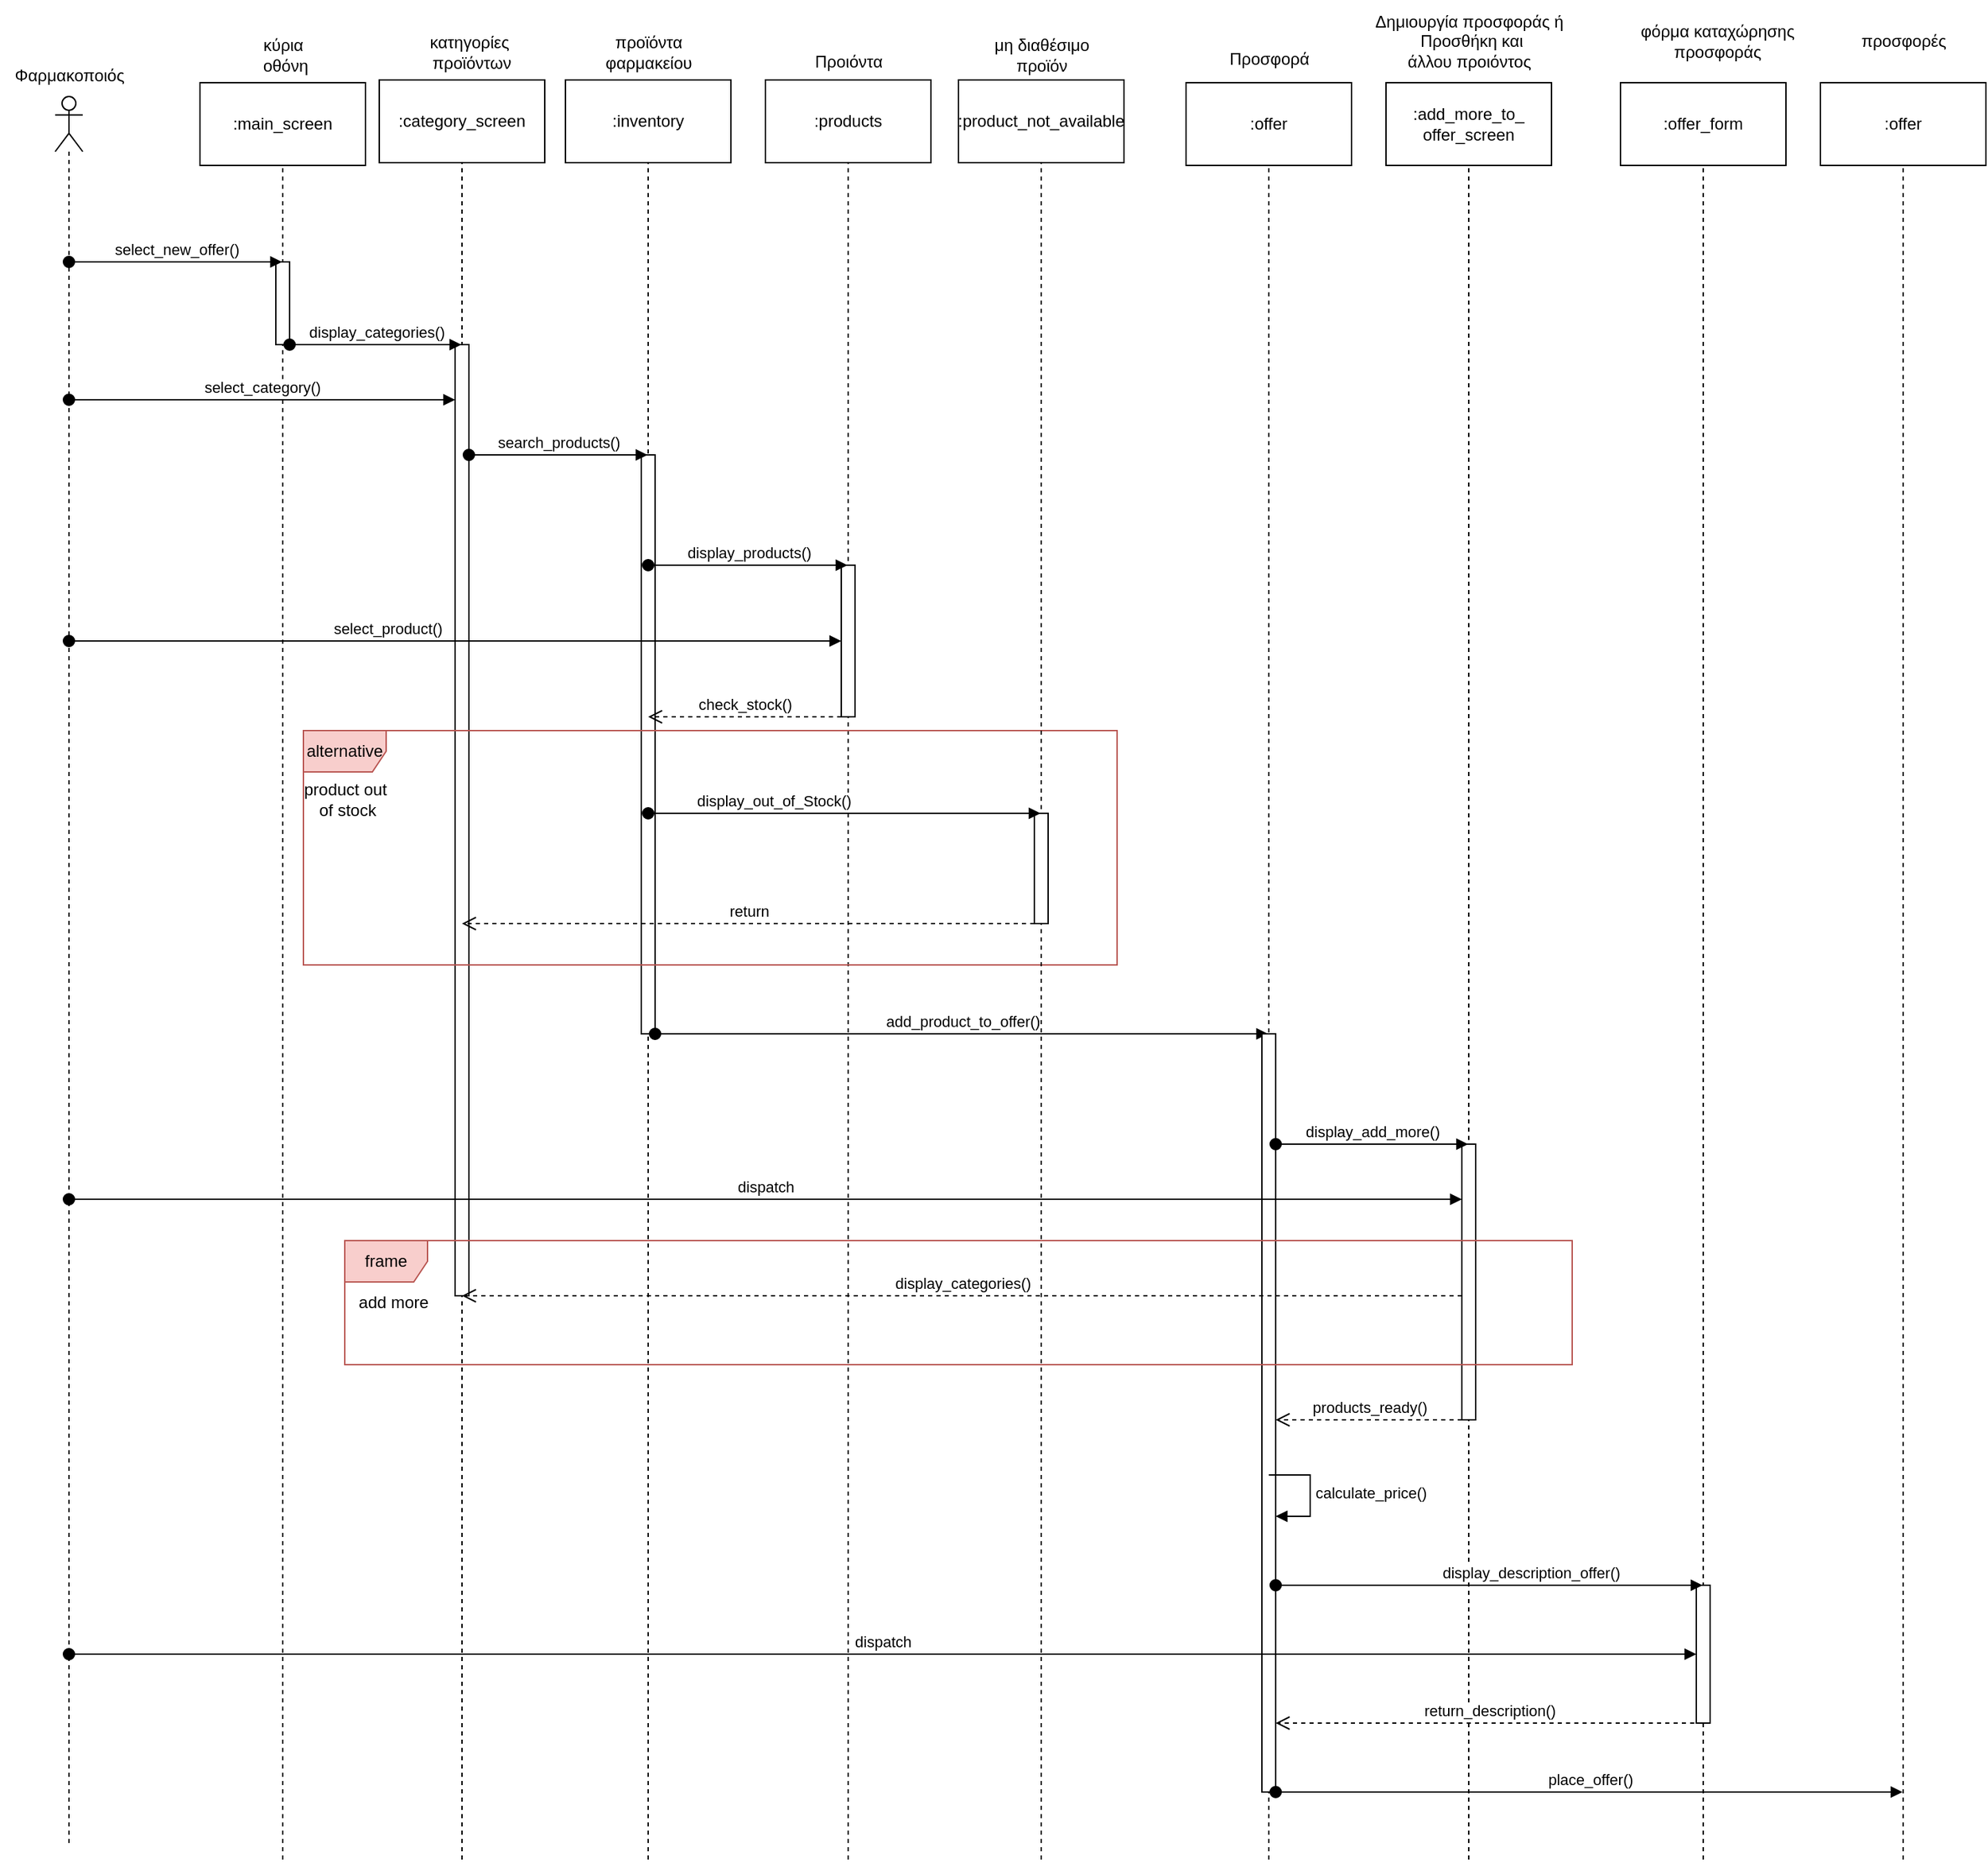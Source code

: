 <mxfile version="21.2.8" type="device">
  <diagram name="Page-1" id="UetV7NDDGQFEk20XIY2t">
    <mxGraphModel dx="1276" dy="606" grid="1" gridSize="10" guides="1" tooltips="1" connect="1" arrows="1" fold="1" page="1" pageScale="1" pageWidth="850" pageHeight="1100" math="0" shadow="0">
      <root>
        <mxCell id="0" />
        <mxCell id="1" parent="0" />
        <mxCell id="FWXQfIL61U-VRAvymecJ-1" value="" style="shape=umlLifeline;perimeter=lifelinePerimeter;whiteSpace=wrap;html=1;container=1;dropTarget=0;collapsible=0;recursiveResize=0;outlineConnect=0;portConstraint=eastwest;newEdgeStyle={&quot;edgeStyle&quot;:&quot;elbowEdgeStyle&quot;,&quot;elbow&quot;:&quot;vertical&quot;,&quot;curved&quot;:0,&quot;rounded&quot;:0};participant=umlActor;" parent="1" vertex="1">
          <mxGeometry x="100" y="80" width="20" height="1270" as="geometry" />
        </mxCell>
        <mxCell id="FWXQfIL61U-VRAvymecJ-2" value="Φαρμακοποιός" style="text;html=1;align=center;verticalAlign=middle;resizable=0;points=[];autosize=1;strokeColor=none;fillColor=none;" parent="1" vertex="1">
          <mxGeometry x="60" y="50" width="100" height="30" as="geometry" />
        </mxCell>
        <mxCell id="FWXQfIL61U-VRAvymecJ-3" value="" style="shape=umlLifeline;perimeter=lifelinePerimeter;whiteSpace=wrap;html=1;container=1;dropTarget=0;collapsible=0;recursiveResize=0;outlineConnect=0;portConstraint=eastwest;newEdgeStyle={&quot;edgeStyle&quot;:&quot;elbowEdgeStyle&quot;,&quot;elbow&quot;:&quot;vertical&quot;,&quot;curved&quot;:0,&quot;rounded&quot;:0};participant=umlBoundary;" parent="1" vertex="1">
          <mxGeometry x="240" y="80" width="50" height="1280" as="geometry" />
        </mxCell>
        <mxCell id="FWXQfIL61U-VRAvymecJ-6" value="" style="html=1;points=[];perimeter=orthogonalPerimeter;outlineConnect=0;targetShapes=umlLifeline;portConstraint=eastwest;newEdgeStyle={&quot;edgeStyle&quot;:&quot;elbowEdgeStyle&quot;,&quot;elbow&quot;:&quot;vertical&quot;,&quot;curved&quot;:0,&quot;rounded&quot;:0};" parent="FWXQfIL61U-VRAvymecJ-3" vertex="1">
          <mxGeometry x="20" y="120" width="10" height="60" as="geometry" />
        </mxCell>
        <mxCell id="FWXQfIL61U-VRAvymecJ-4" value="κύρια&lt;br&gt;&amp;nbsp;οθόνη" style="text;html=1;align=center;verticalAlign=middle;resizable=0;points=[];autosize=1;strokeColor=none;fillColor=none;" parent="1" vertex="1">
          <mxGeometry x="235" y="30" width="60" height="40" as="geometry" />
        </mxCell>
        <mxCell id="FWXQfIL61U-VRAvymecJ-5" value="select_new_offer()" style="html=1;verticalAlign=bottom;startArrow=oval;startFill=1;endArrow=block;startSize=8;edgeStyle=elbowEdgeStyle;elbow=vertical;curved=0;rounded=0;" parent="1" source="FWXQfIL61U-VRAvymecJ-1" target="FWXQfIL61U-VRAvymecJ-3" edge="1">
          <mxGeometry width="60" relative="1" as="geometry">
            <mxPoint x="240" y="310" as="sourcePoint" />
            <mxPoint x="250" y="310" as="targetPoint" />
            <Array as="points">
              <mxPoint x="230" y="200" />
              <mxPoint x="240" y="210" />
            </Array>
          </mxGeometry>
        </mxCell>
        <mxCell id="FWXQfIL61U-VRAvymecJ-7" value="" style="shape=umlLifeline;perimeter=lifelinePerimeter;whiteSpace=wrap;html=1;container=1;dropTarget=0;collapsible=0;recursiveResize=0;outlineConnect=0;portConstraint=eastwest;newEdgeStyle={&quot;edgeStyle&quot;:&quot;elbowEdgeStyle&quot;,&quot;elbow&quot;:&quot;vertical&quot;,&quot;curved&quot;:0,&quot;rounded&quot;:0};participant=umlBoundary;" parent="1" vertex="1">
          <mxGeometry x="370" y="80" width="50" height="1280" as="geometry" />
        </mxCell>
        <mxCell id="FWXQfIL61U-VRAvymecJ-10" value="" style="html=1;points=[];perimeter=orthogonalPerimeter;outlineConnect=0;targetShapes=umlLifeline;portConstraint=eastwest;newEdgeStyle={&quot;edgeStyle&quot;:&quot;elbowEdgeStyle&quot;,&quot;elbow&quot;:&quot;vertical&quot;,&quot;curved&quot;:0,&quot;rounded&quot;:0};" parent="FWXQfIL61U-VRAvymecJ-7" vertex="1">
          <mxGeometry x="20" y="180" width="10" height="690" as="geometry" />
        </mxCell>
        <mxCell id="FWXQfIL61U-VRAvymecJ-8" value="display_categories()" style="html=1;verticalAlign=bottom;startArrow=oval;startFill=1;endArrow=block;startSize=8;edgeStyle=elbowEdgeStyle;elbow=vertical;curved=0;rounded=0;" parent="1" source="FWXQfIL61U-VRAvymecJ-6" target="FWXQfIL61U-VRAvymecJ-7" edge="1">
          <mxGeometry width="60" relative="1" as="geometry">
            <mxPoint x="300" y="260" as="sourcePoint" />
            <mxPoint x="360" y="260" as="targetPoint" />
            <Array as="points">
              <mxPoint x="300" y="260" />
              <mxPoint x="350" y="260" />
              <mxPoint x="350" y="270" />
            </Array>
            <mxPoint as="offset" />
          </mxGeometry>
        </mxCell>
        <mxCell id="FWXQfIL61U-VRAvymecJ-9" value="κατηγορίες&lt;br&gt;&amp;nbsp;προϊόντων" style="text;html=1;align=center;verticalAlign=middle;resizable=0;points=[];autosize=1;strokeColor=none;fillColor=none;" parent="1" vertex="1">
          <mxGeometry x="360" y="28" width="80" height="40" as="geometry" />
        </mxCell>
        <mxCell id="FWXQfIL61U-VRAvymecJ-11" value="select_category()" style="html=1;verticalAlign=bottom;startArrow=oval;startFill=1;endArrow=block;startSize=8;edgeStyle=elbowEdgeStyle;elbow=vertical;curved=0;rounded=0;" parent="1" source="FWXQfIL61U-VRAvymecJ-1" target="FWXQfIL61U-VRAvymecJ-10" edge="1">
          <mxGeometry width="60" relative="1" as="geometry">
            <mxPoint x="240" y="330" as="sourcePoint" />
            <mxPoint x="300" y="330" as="targetPoint" />
            <Array as="points">
              <mxPoint x="350" y="300" />
            </Array>
          </mxGeometry>
        </mxCell>
        <mxCell id="FWXQfIL61U-VRAvymecJ-12" value="" style="shape=umlLifeline;perimeter=lifelinePerimeter;whiteSpace=wrap;html=1;container=1;dropTarget=0;collapsible=0;recursiveResize=0;outlineConnect=0;portConstraint=eastwest;newEdgeStyle={&quot;edgeStyle&quot;:&quot;elbowEdgeStyle&quot;,&quot;elbow&quot;:&quot;vertical&quot;,&quot;curved&quot;:0,&quot;rounded&quot;:0};participant=umlEntity;" parent="1" vertex="1">
          <mxGeometry x="510" y="80" width="40" height="1280" as="geometry" />
        </mxCell>
        <mxCell id="FWXQfIL61U-VRAvymecJ-15" value="" style="html=1;points=[];perimeter=orthogonalPerimeter;outlineConnect=0;targetShapes=umlLifeline;portConstraint=eastwest;newEdgeStyle={&quot;edgeStyle&quot;:&quot;elbowEdgeStyle&quot;,&quot;elbow&quot;:&quot;vertical&quot;,&quot;curved&quot;:0,&quot;rounded&quot;:0};" parent="FWXQfIL61U-VRAvymecJ-12" vertex="1">
          <mxGeometry x="15" y="260" width="10" height="420" as="geometry" />
        </mxCell>
        <mxCell id="FWXQfIL61U-VRAvymecJ-13" value="προϊόντα&lt;br style=&quot;border-color: var(--border-color); background-color: rgb(255, 255, 255);&quot;&gt;&lt;span style=&quot;background-color: rgb(255, 255, 255);&quot;&gt;φαρμακείου&lt;/span&gt;" style="text;html=1;align=center;verticalAlign=middle;resizable=0;points=[];autosize=1;strokeColor=none;fillColor=none;" parent="1" vertex="1">
          <mxGeometry x="485" y="28" width="90" height="40" as="geometry" />
        </mxCell>
        <mxCell id="FWXQfIL61U-VRAvymecJ-14" value="search_products()" style="html=1;verticalAlign=bottom;startArrow=oval;startFill=1;endArrow=block;startSize=8;edgeStyle=elbowEdgeStyle;elbow=vertical;curved=0;rounded=0;" parent="1" source="FWXQfIL61U-VRAvymecJ-10" target="FWXQfIL61U-VRAvymecJ-12" edge="1">
          <mxGeometry width="60" relative="1" as="geometry">
            <mxPoint x="430" y="340" as="sourcePoint" />
            <mxPoint x="490" y="340" as="targetPoint" />
            <Array as="points">
              <mxPoint x="500" y="340" />
            </Array>
          </mxGeometry>
        </mxCell>
        <mxCell id="FWXQfIL61U-VRAvymecJ-17" value="" style="shape=umlLifeline;perimeter=lifelinePerimeter;whiteSpace=wrap;html=1;container=1;dropTarget=0;collapsible=0;recursiveResize=0;outlineConnect=0;portConstraint=eastwest;newEdgeStyle={&quot;edgeStyle&quot;:&quot;elbowEdgeStyle&quot;,&quot;elbow&quot;:&quot;vertical&quot;,&quot;curved&quot;:0,&quot;rounded&quot;:0};participant=umlBoundary;" parent="1" vertex="1">
          <mxGeometry x="650" y="80" width="50" height="1280" as="geometry" />
        </mxCell>
        <mxCell id="FWXQfIL61U-VRAvymecJ-21" value="" style="html=1;points=[];perimeter=orthogonalPerimeter;outlineConnect=0;targetShapes=umlLifeline;portConstraint=eastwest;newEdgeStyle={&quot;edgeStyle&quot;:&quot;elbowEdgeStyle&quot;,&quot;elbow&quot;:&quot;vertical&quot;,&quot;curved&quot;:0,&quot;rounded&quot;:0};" parent="FWXQfIL61U-VRAvymecJ-17" vertex="1">
          <mxGeometry x="20" y="340" width="10" height="110" as="geometry" />
        </mxCell>
        <mxCell id="FWXQfIL61U-VRAvymecJ-18" value="Προιόντα" style="text;html=1;align=center;verticalAlign=middle;resizable=0;points=[];autosize=1;strokeColor=none;fillColor=none;" parent="1" vertex="1">
          <mxGeometry x="640" y="40" width="70" height="30" as="geometry" />
        </mxCell>
        <mxCell id="FWXQfIL61U-VRAvymecJ-20" value="display_products()" style="html=1;verticalAlign=bottom;startArrow=oval;startFill=1;endArrow=block;startSize=8;edgeStyle=elbowEdgeStyle;elbow=vertical;curved=0;rounded=0;" parent="1" source="FWXQfIL61U-VRAvymecJ-12" target="FWXQfIL61U-VRAvymecJ-17" edge="1">
          <mxGeometry width="60" relative="1" as="geometry">
            <mxPoint x="570" y="420" as="sourcePoint" />
            <mxPoint x="630" y="420" as="targetPoint" />
            <Array as="points">
              <mxPoint x="640" y="420" />
            </Array>
          </mxGeometry>
        </mxCell>
        <mxCell id="FWXQfIL61U-VRAvymecJ-22" value="select_product()" style="html=1;verticalAlign=bottom;startArrow=oval;startFill=1;endArrow=block;startSize=8;edgeStyle=elbowEdgeStyle;elbow=vertical;curved=0;rounded=0;" parent="1" source="FWXQfIL61U-VRAvymecJ-1" target="FWXQfIL61U-VRAvymecJ-21" edge="1">
          <mxGeometry x="-0.177" width="60" relative="1" as="geometry">
            <mxPoint x="570" y="480" as="sourcePoint" />
            <mxPoint x="630" y="480" as="targetPoint" />
            <mxPoint as="offset" />
          </mxGeometry>
        </mxCell>
        <mxCell id="FWXQfIL61U-VRAvymecJ-23" value="check_stock()" style="html=1;verticalAlign=bottom;endArrow=open;dashed=1;endSize=8;edgeStyle=elbowEdgeStyle;elbow=vertical;curved=0;rounded=0;" parent="1" source="FWXQfIL61U-VRAvymecJ-21" target="FWXQfIL61U-VRAvymecJ-12" edge="1">
          <mxGeometry relative="1" as="geometry">
            <mxPoint x="640" y="530" as="sourcePoint" />
            <mxPoint x="560" y="530" as="targetPoint" />
            <Array as="points">
              <mxPoint x="570" y="530" />
            </Array>
          </mxGeometry>
        </mxCell>
        <mxCell id="FWXQfIL61U-VRAvymecJ-24" value="alternative" style="shape=umlFrame;whiteSpace=wrap;html=1;pointerEvents=0;fillColor=#f8cecc;strokeColor=#b85450;" parent="1" vertex="1">
          <mxGeometry x="280" y="540" width="590" height="170" as="geometry" />
        </mxCell>
        <mxCell id="FWXQfIL61U-VRAvymecJ-25" value="product out&lt;br&gt;&amp;nbsp;of stock" style="text;html=1;align=center;verticalAlign=middle;resizable=0;points=[];autosize=1;strokeColor=none;fillColor=none;" parent="1" vertex="1">
          <mxGeometry x="270" y="570" width="80" height="40" as="geometry" />
        </mxCell>
        <mxCell id="FWXQfIL61U-VRAvymecJ-26" value="" style="shape=umlLifeline;perimeter=lifelinePerimeter;whiteSpace=wrap;html=1;container=1;dropTarget=0;collapsible=0;recursiveResize=0;outlineConnect=0;portConstraint=eastwest;newEdgeStyle={&quot;edgeStyle&quot;:&quot;elbowEdgeStyle&quot;,&quot;elbow&quot;:&quot;vertical&quot;,&quot;curved&quot;:0,&quot;rounded&quot;:0};participant=umlBoundary;" parent="1" vertex="1">
          <mxGeometry x="790" y="80" width="50" height="1280" as="geometry" />
        </mxCell>
        <mxCell id="FWXQfIL61U-VRAvymecJ-30" value="" style="html=1;points=[];perimeter=orthogonalPerimeter;outlineConnect=0;targetShapes=umlLifeline;portConstraint=eastwest;newEdgeStyle={&quot;edgeStyle&quot;:&quot;elbowEdgeStyle&quot;,&quot;elbow&quot;:&quot;vertical&quot;,&quot;curved&quot;:0,&quot;rounded&quot;:0};" parent="FWXQfIL61U-VRAvymecJ-26" vertex="1">
          <mxGeometry x="20" y="520" width="10" height="80" as="geometry" />
        </mxCell>
        <mxCell id="FWXQfIL61U-VRAvymecJ-28" value="μη διαθέσιμο &lt;br&gt;προϊόν" style="text;html=1;align=center;verticalAlign=middle;resizable=0;points=[];autosize=1;strokeColor=none;fillColor=none;" parent="1" vertex="1">
          <mxGeometry x="770" y="30" width="90" height="40" as="geometry" />
        </mxCell>
        <mxCell id="FWXQfIL61U-VRAvymecJ-29" value="display_out_of_Stock()" style="html=1;verticalAlign=bottom;startArrow=oval;startFill=1;endArrow=block;startSize=8;edgeStyle=elbowEdgeStyle;elbow=vertical;curved=0;rounded=0;" parent="1" source="FWXQfIL61U-VRAvymecJ-12" target="FWXQfIL61U-VRAvymecJ-26" edge="1">
          <mxGeometry x="-0.365" width="60" relative="1" as="geometry">
            <mxPoint x="580" y="610" as="sourcePoint" />
            <mxPoint x="640" y="610" as="targetPoint" />
            <Array as="points">
              <mxPoint x="760" y="600" />
            </Array>
            <mxPoint as="offset" />
          </mxGeometry>
        </mxCell>
        <mxCell id="FWXQfIL61U-VRAvymecJ-31" value="return" style="html=1;verticalAlign=bottom;endArrow=open;dashed=1;endSize=8;edgeStyle=elbowEdgeStyle;elbow=vertical;curved=0;rounded=0;" parent="1" source="FWXQfIL61U-VRAvymecJ-30" target="FWXQfIL61U-VRAvymecJ-7" edge="1">
          <mxGeometry relative="1" as="geometry">
            <mxPoint x="640" y="680" as="sourcePoint" />
            <mxPoint x="560" y="680" as="targetPoint" />
            <Array as="points">
              <mxPoint x="440" y="680" />
            </Array>
          </mxGeometry>
        </mxCell>
        <mxCell id="FWXQfIL61U-VRAvymecJ-32" value="add_product_to_offer()" style="html=1;verticalAlign=bottom;startArrow=oval;startFill=1;endArrow=block;startSize=8;edgeStyle=elbowEdgeStyle;elbow=vertical;curved=0;rounded=0;" parent="1" source="FWXQfIL61U-VRAvymecJ-15" target="FWXQfIL61U-VRAvymecJ-34" edge="1">
          <mxGeometry width="60" relative="1" as="geometry">
            <mxPoint x="550" y="760" as="sourcePoint" />
            <mxPoint x="610" y="760" as="targetPoint" />
            <Array as="points">
              <mxPoint x="930" y="760" />
            </Array>
          </mxGeometry>
        </mxCell>
        <mxCell id="FWXQfIL61U-VRAvymecJ-34" value="" style="shape=umlLifeline;perimeter=lifelinePerimeter;whiteSpace=wrap;html=1;container=1;dropTarget=0;collapsible=0;recursiveResize=0;outlineConnect=0;portConstraint=eastwest;newEdgeStyle={&quot;edgeStyle&quot;:&quot;elbowEdgeStyle&quot;,&quot;elbow&quot;:&quot;vertical&quot;,&quot;curved&quot;:0,&quot;rounded&quot;:0};participant=umlEntity;" parent="1" vertex="1">
          <mxGeometry x="960" y="80" width="40" height="1280" as="geometry" />
        </mxCell>
        <mxCell id="FWXQfIL61U-VRAvymecJ-41" value="" style="html=1;points=[];perimeter=orthogonalPerimeter;outlineConnect=0;targetShapes=umlLifeline;portConstraint=eastwest;newEdgeStyle={&quot;edgeStyle&quot;:&quot;elbowEdgeStyle&quot;,&quot;elbow&quot;:&quot;vertical&quot;,&quot;curved&quot;:0,&quot;rounded&quot;:0};" parent="FWXQfIL61U-VRAvymecJ-34" vertex="1">
          <mxGeometry x="15" y="680" width="10" height="550" as="geometry" />
        </mxCell>
        <mxCell id="FWXQfIL61U-VRAvymecJ-35" value="Προσφορά" style="text;html=1;align=center;verticalAlign=middle;resizable=0;points=[];autosize=1;strokeColor=none;fillColor=none;" parent="1" vertex="1">
          <mxGeometry x="940" y="38" width="80" height="30" as="geometry" />
        </mxCell>
        <mxCell id="FWXQfIL61U-VRAvymecJ-43" value="" style="shape=umlLifeline;perimeter=lifelinePerimeter;whiteSpace=wrap;html=1;container=1;dropTarget=0;collapsible=0;recursiveResize=0;outlineConnect=0;portConstraint=eastwest;newEdgeStyle={&quot;edgeStyle&quot;:&quot;elbowEdgeStyle&quot;,&quot;elbow&quot;:&quot;vertical&quot;,&quot;curved&quot;:0,&quot;rounded&quot;:0};participant=umlBoundary;" parent="1" vertex="1">
          <mxGeometry x="1100" y="80" width="50" height="1280" as="geometry" />
        </mxCell>
        <mxCell id="FWXQfIL61U-VRAvymecJ-45" value="" style="html=1;points=[];perimeter=orthogonalPerimeter;outlineConnect=0;targetShapes=umlLifeline;portConstraint=eastwest;newEdgeStyle={&quot;edgeStyle&quot;:&quot;elbowEdgeStyle&quot;,&quot;elbow&quot;:&quot;vertical&quot;,&quot;curved&quot;:0,&quot;rounded&quot;:0};" parent="FWXQfIL61U-VRAvymecJ-43" vertex="1">
          <mxGeometry x="20" y="760" width="10" height="200" as="geometry" />
        </mxCell>
        <mxCell id="FWXQfIL61U-VRAvymecJ-44" value="display_add_more()" style="html=1;verticalAlign=bottom;startArrow=oval;startFill=1;endArrow=block;startSize=8;edgeStyle=elbowEdgeStyle;elbow=vertical;curved=0;rounded=0;" parent="1" source="FWXQfIL61U-VRAvymecJ-41" target="FWXQfIL61U-VRAvymecJ-43" edge="1">
          <mxGeometry width="60" relative="1" as="geometry">
            <mxPoint x="1030" y="840" as="sourcePoint" />
            <mxPoint x="1090" y="840" as="targetPoint" />
            <Array as="points">
              <mxPoint x="1080" y="840" />
            </Array>
          </mxGeometry>
        </mxCell>
        <mxCell id="FWXQfIL61U-VRAvymecJ-46" value="dispatch" style="html=1;verticalAlign=bottom;startArrow=oval;startFill=1;endArrow=block;startSize=8;edgeStyle=elbowEdgeStyle;elbow=vertical;curved=0;rounded=0;" parent="1" source="FWXQfIL61U-VRAvymecJ-1" target="FWXQfIL61U-VRAvymecJ-45" edge="1">
          <mxGeometry width="60" relative="1" as="geometry">
            <mxPoint x="850" y="890" as="sourcePoint" />
            <mxPoint x="910" y="890" as="targetPoint" />
            <Array as="points">
              <mxPoint x="910" y="880" />
              <mxPoint x="220" y="840" />
            </Array>
          </mxGeometry>
        </mxCell>
        <mxCell id="FWXQfIL61U-VRAvymecJ-47" value="frame" style="shape=umlFrame;whiteSpace=wrap;html=1;pointerEvents=0;fillColor=#f8cecc;strokeColor=#b85450;" parent="1" vertex="1">
          <mxGeometry x="310" y="910" width="890" height="90" as="geometry" />
        </mxCell>
        <mxCell id="FWXQfIL61U-VRAvymecJ-48" value="display_categories()" style="html=1;verticalAlign=bottom;endArrow=open;dashed=1;endSize=8;edgeStyle=elbowEdgeStyle;elbow=vertical;curved=0;rounded=0;" parent="1" source="FWXQfIL61U-VRAvymecJ-45" target="FWXQfIL61U-VRAvymecJ-7" edge="1">
          <mxGeometry relative="1" as="geometry">
            <mxPoint x="1100" y="950" as="sourcePoint" />
            <mxPoint x="1020" y="950" as="targetPoint" />
            <Array as="points">
              <mxPoint x="440" y="950" />
            </Array>
          </mxGeometry>
        </mxCell>
        <mxCell id="FWXQfIL61U-VRAvymecJ-49" value="add more" style="text;html=1;align=center;verticalAlign=middle;resizable=0;points=[];autosize=1;strokeColor=none;fillColor=none;" parent="1" vertex="1">
          <mxGeometry x="310" y="940" width="70" height="30" as="geometry" />
        </mxCell>
        <mxCell id="FWXQfIL61U-VRAvymecJ-51" value="calculate_price()" style="html=1;align=left;spacingLeft=2;endArrow=block;rounded=0;edgeStyle=orthogonalEdgeStyle;curved=0;rounded=0;" parent="1" edge="1">
          <mxGeometry relative="1" as="geometry">
            <mxPoint x="980" y="1080" as="sourcePoint" />
            <Array as="points">
              <mxPoint x="1010" y="1080" />
              <mxPoint x="1010" y="1110" />
            </Array>
            <mxPoint x="985" y="1110" as="targetPoint" />
          </mxGeometry>
        </mxCell>
        <mxCell id="FWXQfIL61U-VRAvymecJ-52" value="products_ready()" style="html=1;verticalAlign=bottom;endArrow=open;dashed=1;endSize=8;edgeStyle=elbowEdgeStyle;elbow=vertical;curved=0;rounded=0;" parent="1" source="FWXQfIL61U-VRAvymecJ-45" target="FWXQfIL61U-VRAvymecJ-41" edge="1">
          <mxGeometry relative="1" as="geometry">
            <mxPoint x="1100" y="1030" as="sourcePoint" />
            <mxPoint x="1020" y="1030" as="targetPoint" />
            <Array as="points">
              <mxPoint x="1020" y="1040" />
            </Array>
          </mxGeometry>
        </mxCell>
        <mxCell id="FWXQfIL61U-VRAvymecJ-53" value="Δημιουργία προσφοράς ή&lt;br&gt;&amp;nbsp;Προσθήκη και &lt;br&gt;άλλου προιόντος" style="text;html=1;align=center;verticalAlign=middle;resizable=0;points=[];autosize=1;strokeColor=none;fillColor=none;" parent="1" vertex="1">
          <mxGeometry x="1045" y="10" width="160" height="60" as="geometry" />
        </mxCell>
        <mxCell id="FWXQfIL61U-VRAvymecJ-54" value="" style="shape=umlLifeline;perimeter=lifelinePerimeter;whiteSpace=wrap;html=1;container=1;dropTarget=0;collapsible=0;recursiveResize=0;outlineConnect=0;portConstraint=eastwest;newEdgeStyle={&quot;edgeStyle&quot;:&quot;elbowEdgeStyle&quot;,&quot;elbow&quot;:&quot;vertical&quot;,&quot;curved&quot;:0,&quot;rounded&quot;:0};participant=umlBoundary;" parent="1" vertex="1">
          <mxGeometry x="1270" y="80" width="50" height="1280" as="geometry" />
        </mxCell>
        <mxCell id="FWXQfIL61U-VRAvymecJ-57" value="" style="html=1;points=[];perimeter=orthogonalPerimeter;outlineConnect=0;targetShapes=umlLifeline;portConstraint=eastwest;newEdgeStyle={&quot;edgeStyle&quot;:&quot;elbowEdgeStyle&quot;,&quot;elbow&quot;:&quot;vertical&quot;,&quot;curved&quot;:0,&quot;rounded&quot;:0};" parent="FWXQfIL61U-VRAvymecJ-54" vertex="1">
          <mxGeometry x="20" y="1080" width="10" height="100" as="geometry" />
        </mxCell>
        <mxCell id="FWXQfIL61U-VRAvymecJ-55" value="φόρμα καταχώρησης&lt;br&gt;&amp;nbsp;προσφοράς&amp;nbsp;" style="text;html=1;align=center;verticalAlign=middle;resizable=0;points=[];autosize=1;strokeColor=none;fillColor=none;" parent="1" vertex="1">
          <mxGeometry x="1240" y="20" width="130" height="40" as="geometry" />
        </mxCell>
        <mxCell id="FWXQfIL61U-VRAvymecJ-56" value="display_description_offer()" style="html=1;verticalAlign=bottom;startArrow=oval;startFill=1;endArrow=block;startSize=8;edgeStyle=elbowEdgeStyle;elbow=vertical;curved=0;rounded=0;" parent="1" source="FWXQfIL61U-VRAvymecJ-41" target="FWXQfIL61U-VRAvymecJ-54" edge="1">
          <mxGeometry x="0.196" width="60" relative="1" as="geometry">
            <mxPoint x="1160" y="1150" as="sourcePoint" />
            <mxPoint x="1220" y="1150" as="targetPoint" />
            <Array as="points">
              <mxPoint x="1260" y="1160" />
            </Array>
            <mxPoint as="offset" />
          </mxGeometry>
        </mxCell>
        <mxCell id="FWXQfIL61U-VRAvymecJ-58" value="" style="shape=umlLifeline;perimeter=lifelinePerimeter;whiteSpace=wrap;html=1;container=1;dropTarget=0;collapsible=0;recursiveResize=0;outlineConnect=0;portConstraint=eastwest;newEdgeStyle={&quot;edgeStyle&quot;:&quot;elbowEdgeStyle&quot;,&quot;elbow&quot;:&quot;vertical&quot;,&quot;curved&quot;:0,&quot;rounded&quot;:0};participant=umlEntity;" parent="1" vertex="1">
          <mxGeometry x="1420" y="80" width="40" height="1280" as="geometry" />
        </mxCell>
        <mxCell id="FWXQfIL61U-VRAvymecJ-59" value="προσφορές" style="text;html=1;align=center;verticalAlign=middle;resizable=0;points=[];autosize=1;strokeColor=none;fillColor=none;" parent="1" vertex="1">
          <mxGeometry x="1395" y="25" width="90" height="30" as="geometry" />
        </mxCell>
        <mxCell id="FWXQfIL61U-VRAvymecJ-60" value="dispatch" style="html=1;verticalAlign=bottom;startArrow=oval;startFill=1;endArrow=block;startSize=8;edgeStyle=elbowEdgeStyle;elbow=vertical;curved=0;rounded=0;" parent="1" source="FWXQfIL61U-VRAvymecJ-1" target="FWXQfIL61U-VRAvymecJ-57" edge="1">
          <mxGeometry width="60" relative="1" as="geometry">
            <mxPoint x="286.8" y="1210" as="sourcePoint" />
            <mxPoint x="1210" y="1210" as="targetPoint" />
          </mxGeometry>
        </mxCell>
        <mxCell id="FWXQfIL61U-VRAvymecJ-61" value="return_description()" style="html=1;verticalAlign=bottom;endArrow=open;dashed=1;endSize=8;edgeStyle=elbowEdgeStyle;elbow=vertical;curved=0;rounded=0;" parent="1" source="FWXQfIL61U-VRAvymecJ-54" target="FWXQfIL61U-VRAvymecJ-41" edge="1">
          <mxGeometry relative="1" as="geometry">
            <mxPoint x="1130" y="1250" as="sourcePoint" />
            <mxPoint x="1050" y="1250" as="targetPoint" />
            <Array as="points">
              <mxPoint x="1230" y="1260" />
            </Array>
          </mxGeometry>
        </mxCell>
        <mxCell id="FWXQfIL61U-VRAvymecJ-62" value="place_offer()" style="html=1;verticalAlign=bottom;startArrow=oval;startFill=1;endArrow=block;startSize=8;edgeStyle=elbowEdgeStyle;elbow=vertical;curved=0;rounded=0;" parent="1" source="FWXQfIL61U-VRAvymecJ-41" target="FWXQfIL61U-VRAvymecJ-58" edge="1">
          <mxGeometry width="60" relative="1" as="geometry">
            <mxPoint x="1060" y="1300" as="sourcePoint" />
            <mxPoint x="1120" y="1300" as="targetPoint" />
            <Array as="points">
              <mxPoint x="1230" y="1310" />
            </Array>
          </mxGeometry>
        </mxCell>
        <mxCell id="TFpRVC2Qr8hX2Bgv-nE1-1" value=":main_screen" style="rounded=0;whiteSpace=wrap;html=1;" parent="1" vertex="1">
          <mxGeometry x="205" y="70" width="120" height="60" as="geometry" />
        </mxCell>
        <mxCell id="TFpRVC2Qr8hX2Bgv-nE1-2" value=":category_screen" style="whiteSpace=wrap;html=1;" parent="1" vertex="1">
          <mxGeometry x="335" y="68" width="120" height="60" as="geometry" />
        </mxCell>
        <mxCell id="TFpRVC2Qr8hX2Bgv-nE1-3" value=":inventory" style="whiteSpace=wrap;html=1;" parent="1" vertex="1">
          <mxGeometry x="470" y="68" width="120" height="60" as="geometry" />
        </mxCell>
        <mxCell id="TFpRVC2Qr8hX2Bgv-nE1-4" value=":products" style="whiteSpace=wrap;html=1;" parent="1" vertex="1">
          <mxGeometry x="615" y="68" width="120" height="60" as="geometry" />
        </mxCell>
        <mxCell id="TFpRVC2Qr8hX2Bgv-nE1-5" value=":product_not_available" style="whiteSpace=wrap;html=1;" parent="1" vertex="1">
          <mxGeometry x="755" y="68" width="120" height="60" as="geometry" />
        </mxCell>
        <mxCell id="TFpRVC2Qr8hX2Bgv-nE1-6" value=":offer" style="whiteSpace=wrap;html=1;" parent="1" vertex="1">
          <mxGeometry x="920" y="70" width="120" height="60" as="geometry" />
        </mxCell>
        <mxCell id="TFpRVC2Qr8hX2Bgv-nE1-7" value=":add_more_to_&lt;br&gt;offer_screen" style="whiteSpace=wrap;html=1;" parent="1" vertex="1">
          <mxGeometry x="1065" y="70" width="120" height="60" as="geometry" />
        </mxCell>
        <mxCell id="TFpRVC2Qr8hX2Bgv-nE1-8" value=":offer_form" style="whiteSpace=wrap;html=1;" parent="1" vertex="1">
          <mxGeometry x="1235" y="70" width="120" height="60" as="geometry" />
        </mxCell>
        <mxCell id="TFpRVC2Qr8hX2Bgv-nE1-9" value=":offer" style="whiteSpace=wrap;html=1;" parent="1" vertex="1">
          <mxGeometry x="1380" y="70" width="120" height="60" as="geometry" />
        </mxCell>
      </root>
    </mxGraphModel>
  </diagram>
</mxfile>
